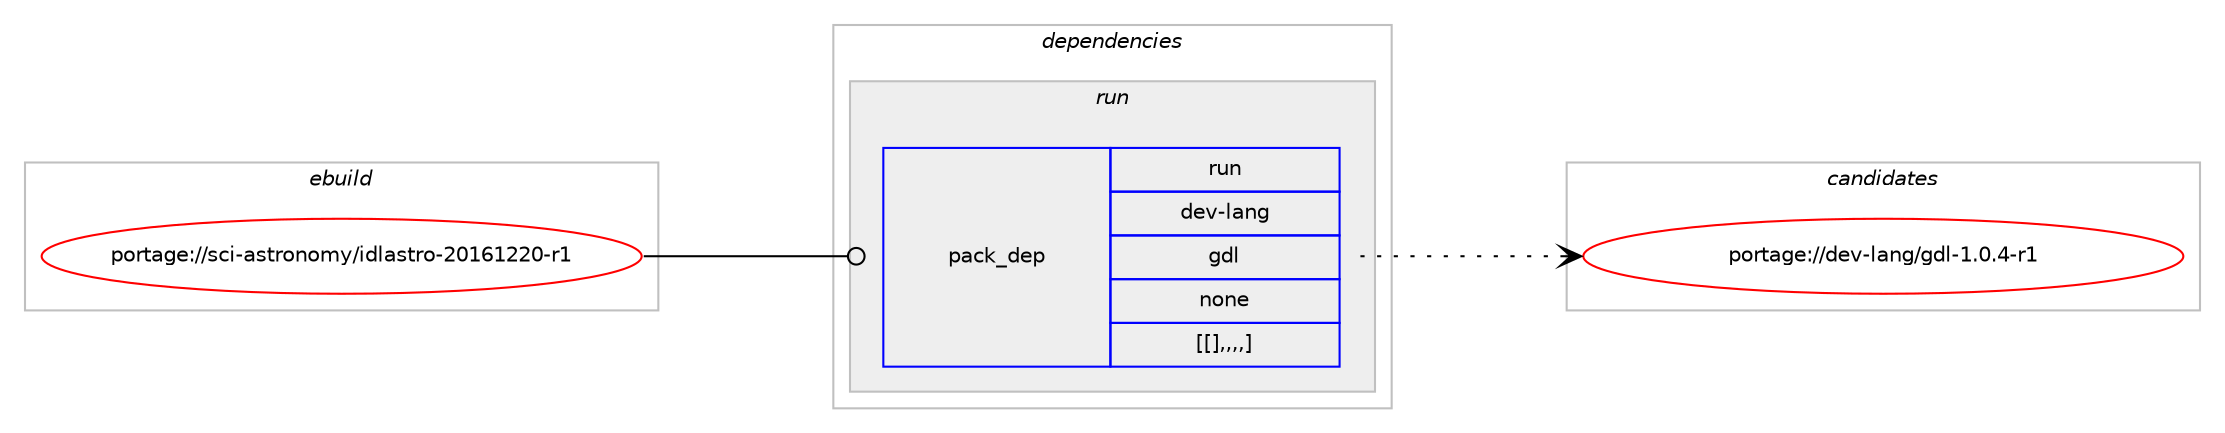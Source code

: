 digraph prolog {

# *************
# Graph options
# *************

newrank=true;
concentrate=true;
compound=true;
graph [rankdir=LR,fontname=Helvetica,fontsize=10,ranksep=1.5];#, ranksep=2.5, nodesep=0.2];
edge  [arrowhead=vee];
node  [fontname=Helvetica,fontsize=10];

# **********
# The ebuild
# **********

subgraph cluster_leftcol {
color=gray;
label=<<i>ebuild</i>>;
id [label="portage://sci-astronomy/idlastro-20161220-r1", color=red, width=4, href="../sci-astronomy/idlastro-20161220-r1.svg"];
}

# ****************
# The dependencies
# ****************

subgraph cluster_midcol {
color=gray;
label=<<i>dependencies</i>>;
subgraph cluster_compile {
fillcolor="#eeeeee";
style=filled;
label=<<i>compile</i>>;
}
subgraph cluster_compileandrun {
fillcolor="#eeeeee";
style=filled;
label=<<i>compile and run</i>>;
}
subgraph cluster_run {
fillcolor="#eeeeee";
style=filled;
label=<<i>run</i>>;
subgraph pack296753 {
dependency407068 [label=<<TABLE BORDER="0" CELLBORDER="1" CELLSPACING="0" CELLPADDING="4" WIDTH="220"><TR><TD ROWSPAN="6" CELLPADDING="30">pack_dep</TD></TR><TR><TD WIDTH="110">run</TD></TR><TR><TD>dev-lang</TD></TR><TR><TD>gdl</TD></TR><TR><TD>none</TD></TR><TR><TD>[[],,,,]</TD></TR></TABLE>>, shape=none, color=blue];
}
id:e -> dependency407068:w [weight=20,style="solid",arrowhead="odot"];
}
}

# **************
# The candidates
# **************

subgraph cluster_choices {
rank=same;
color=gray;
label=<<i>candidates</i>>;

subgraph choice296753 {
color=black;
nodesep=1;
choice1001011184510897110103471031001084549464846524511449 [label="portage://dev-lang/gdl-1.0.4-r1", color=red, width=4,href="../dev-lang/gdl-1.0.4-r1.svg"];
dependency407068:e -> choice1001011184510897110103471031001084549464846524511449:w [style=dotted,weight="100"];
}
}

}
